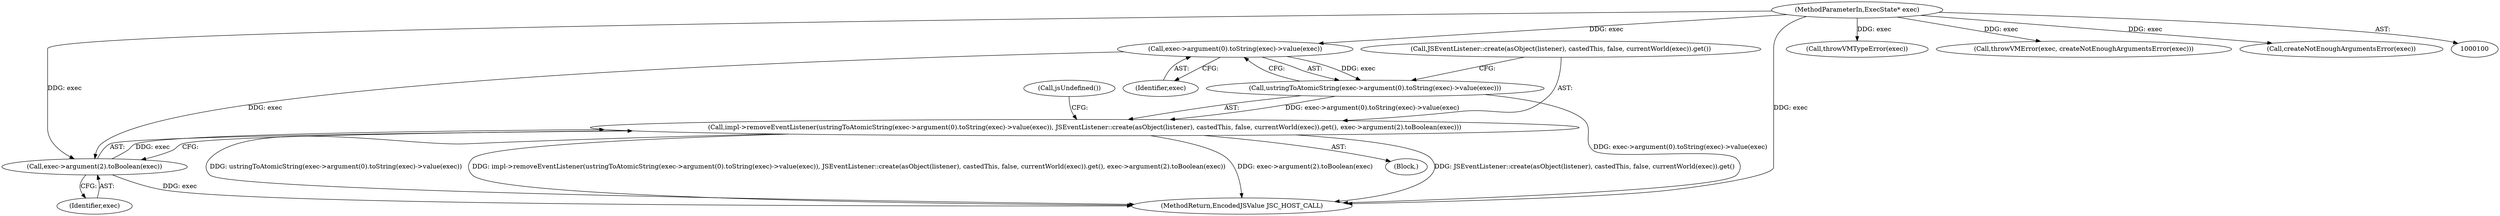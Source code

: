 digraph "0_Chrome_b944f670bb7a8a919daac497a4ea0536c954c201_15@pointer" {
"1000149" [label="(Call,exec->argument(0).toString(exec)->value(exec))"];
"1000101" [label="(MethodParameterIn,ExecState* exec)"];
"1000148" [label="(Call,ustringToAtomicString(exec->argument(0).toString(exec)->value(exec)))"];
"1000147" [label="(Call,impl->removeEventListener(ustringToAtomicString(exec->argument(0).toString(exec)->value(exec)), JSEventListener::create(asObject(listener), castedThis, false, currentWorld(exec)).get(), exec->argument(2).toBoolean(exec)))"];
"1000152" [label="(Call,exec->argument(2).toBoolean(exec))"];
"1000153" [label="(Identifier,exec)"];
"1000148" [label="(Call,ustringToAtomicString(exec->argument(0).toString(exec)->value(exec)))"];
"1000113" [label="(Call,throwVMTypeError(exec))"];
"1000150" [label="(Identifier,exec)"];
"1000147" [label="(Call,impl->removeEventListener(ustringToAtomicString(exec->argument(0).toString(exec)->value(exec)), JSEventListener::create(asObject(listener), castedThis, false, currentWorld(exec)).get(), exec->argument(2).toBoolean(exec)))"];
"1000101" [label="(MethodParameterIn,ExecState* exec)"];
"1000102" [label="(Block,)"];
"1000132" [label="(Call,throwVMError(exec, createNotEnoughArgumentsError(exec)))"];
"1000156" [label="(Call,jsUndefined())"];
"1000149" [label="(Call,exec->argument(0).toString(exec)->value(exec))"];
"1000151" [label="(Call,JSEventListener::create(asObject(listener), castedThis, false, currentWorld(exec)).get())"];
"1000157" [label="(MethodReturn,EncodedJSValue JSC_HOST_CALL)"];
"1000152" [label="(Call,exec->argument(2).toBoolean(exec))"];
"1000134" [label="(Call,createNotEnoughArgumentsError(exec))"];
"1000149" -> "1000148"  [label="AST: "];
"1000149" -> "1000150"  [label="CFG: "];
"1000150" -> "1000149"  [label="AST: "];
"1000148" -> "1000149"  [label="CFG: "];
"1000149" -> "1000148"  [label="DDG: exec"];
"1000101" -> "1000149"  [label="DDG: exec"];
"1000149" -> "1000152"  [label="DDG: exec"];
"1000101" -> "1000100"  [label="AST: "];
"1000101" -> "1000157"  [label="DDG: exec"];
"1000101" -> "1000113"  [label="DDG: exec"];
"1000101" -> "1000132"  [label="DDG: exec"];
"1000101" -> "1000134"  [label="DDG: exec"];
"1000101" -> "1000152"  [label="DDG: exec"];
"1000148" -> "1000147"  [label="AST: "];
"1000151" -> "1000148"  [label="CFG: "];
"1000148" -> "1000157"  [label="DDG: exec->argument(0).toString(exec)->value(exec)"];
"1000148" -> "1000147"  [label="DDG: exec->argument(0).toString(exec)->value(exec)"];
"1000147" -> "1000102"  [label="AST: "];
"1000147" -> "1000152"  [label="CFG: "];
"1000151" -> "1000147"  [label="AST: "];
"1000152" -> "1000147"  [label="AST: "];
"1000156" -> "1000147"  [label="CFG: "];
"1000147" -> "1000157"  [label="DDG: JSEventListener::create(asObject(listener), castedThis, false, currentWorld(exec)).get()"];
"1000147" -> "1000157"  [label="DDG: exec->argument(2).toBoolean(exec)"];
"1000147" -> "1000157"  [label="DDG: ustringToAtomicString(exec->argument(0).toString(exec)->value(exec))"];
"1000147" -> "1000157"  [label="DDG: impl->removeEventListener(ustringToAtomicString(exec->argument(0).toString(exec)->value(exec)), JSEventListener::create(asObject(listener), castedThis, false, currentWorld(exec)).get(), exec->argument(2).toBoolean(exec))"];
"1000152" -> "1000147"  [label="DDG: exec"];
"1000152" -> "1000153"  [label="CFG: "];
"1000153" -> "1000152"  [label="AST: "];
"1000152" -> "1000157"  [label="DDG: exec"];
}
